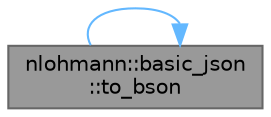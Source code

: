 digraph "nlohmann::basic_json::to_bson"
{
 // LATEX_PDF_SIZE
  bgcolor="transparent";
  edge [fontname=Helvetica,fontsize=10,labelfontname=Helvetica,labelfontsize=10];
  node [fontname=Helvetica,fontsize=10,shape=box,height=0.2,width=0.4];
  rankdir="LR";
  Node1 [id="Node000001",label="nlohmann::basic_json\l::to_bson",height=0.2,width=0.4,color="gray40", fillcolor="grey60", style="filled", fontcolor="black",tooltip="create a BSON serialization of a given JSON value"];
  Node1 -> Node1 [id="edge3_Node000001_Node000001",color="steelblue1",style="solid",tooltip=" "];
}
